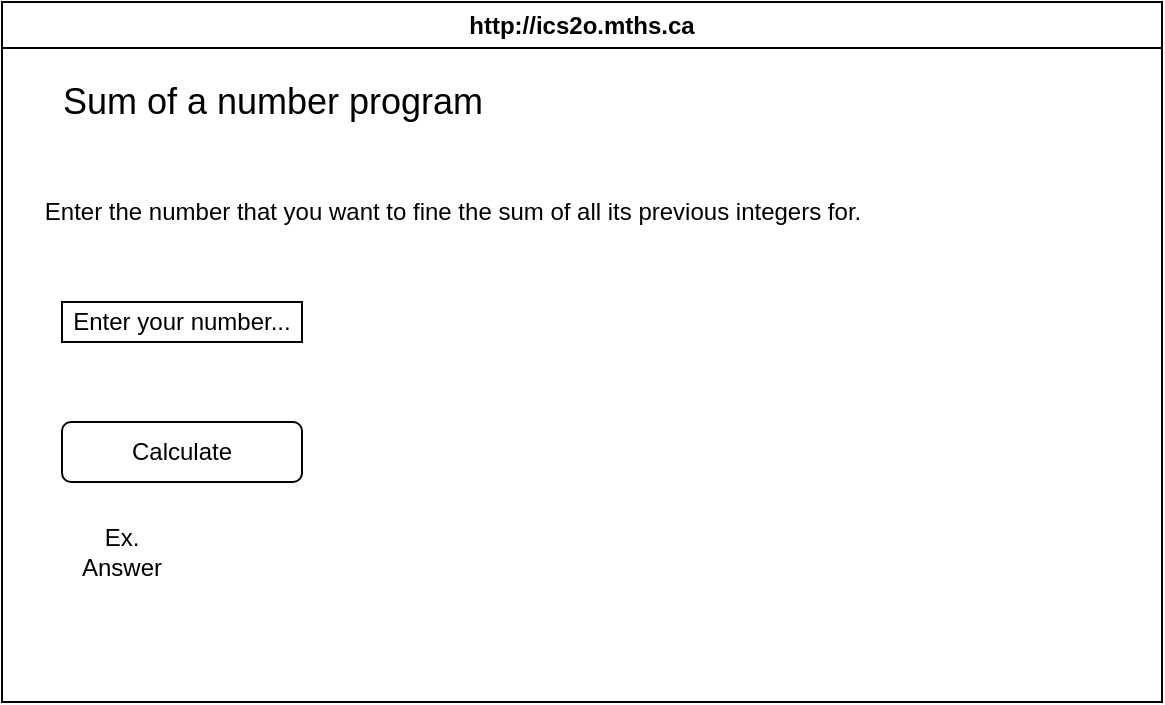 <mxfile>
    <diagram id="HIP3nbAZw_EuaXWnEj3U" name="Page-1">
        <mxGraphModel dx="1010" dy="483" grid="1" gridSize="10" guides="1" tooltips="1" connect="1" arrows="1" fold="1" page="1" pageScale="1" pageWidth="850" pageHeight="1100" math="0" shadow="0">
            <root>
                <mxCell id="0"/>
                <mxCell id="1" parent="0"/>
                <mxCell id="7" value="http://ics2o.mths.ca" style="swimlane;whiteSpace=wrap;html=1;" parent="1" vertex="1">
                    <mxGeometry x="20" y="20" width="580" height="350" as="geometry"/>
                </mxCell>
                <mxCell id="8" value="Enter your number..." style="rounded=0;whiteSpace=wrap;html=1;" parent="7" vertex="1">
                    <mxGeometry x="30" y="150" width="120" height="20" as="geometry"/>
                </mxCell>
                <mxCell id="12" value="Calculate" style="rounded=1;whiteSpace=wrap;html=1;" parent="7" vertex="1">
                    <mxGeometry x="30" y="210" width="120" height="30" as="geometry"/>
                </mxCell>
                <mxCell id="13" value="Ex. Answer" style="text;html=1;strokeColor=none;fillColor=none;align=center;verticalAlign=middle;whiteSpace=wrap;rounded=0;" parent="7" vertex="1">
                    <mxGeometry x="30" y="260" width="60" height="30" as="geometry"/>
                </mxCell>
                <mxCell id="15" value="Enter the number that you want to fine the sum of all its previous integers for." style="text;html=1;align=center;verticalAlign=middle;resizable=0;points=[];autosize=1;strokeColor=none;fillColor=none;" vertex="1" parent="7">
                    <mxGeometry x="10" y="90" width="430" height="30" as="geometry"/>
                </mxCell>
                <mxCell id="14" value="Sum of a number program" style="text;html=1;align=center;verticalAlign=middle;resizable=0;points=[];autosize=1;strokeColor=none;fillColor=none;fontSize=18;" vertex="1" parent="7">
                    <mxGeometry x="20" y="30" width="230" height="40" as="geometry"/>
                </mxCell>
            </root>
        </mxGraphModel>
    </diagram>
</mxfile>